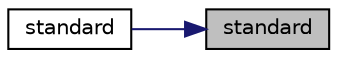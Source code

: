 digraph "standard"
{
 // INTERACTIVE_SVG=YES
 // LATEX_PDF_SIZE
  edge [fontname="Helvetica",fontsize="10",labelfontname="Helvetica",labelfontsize="10"];
  node [fontname="Helvetica",fontsize="10",shape=record];
  rankdir="RL";
  Node1 [label="standard",height=0.2,width=0.4,color="black", fillcolor="grey75", style="filled", fontcolor="black",tooltip=" "];
  Node1 -> Node2 [dir="back",color="midnightblue",fontsize="10",style="solid",fontname="Helvetica"];
  Node2 [label="standard",height=0.2,width=0.4,color="black", fillcolor="white", style="filled",URL="$tensor__cast_8h.html#a093a1df6acceb4e79a18e0c1d1be24b0",tooltip=" "];
}
